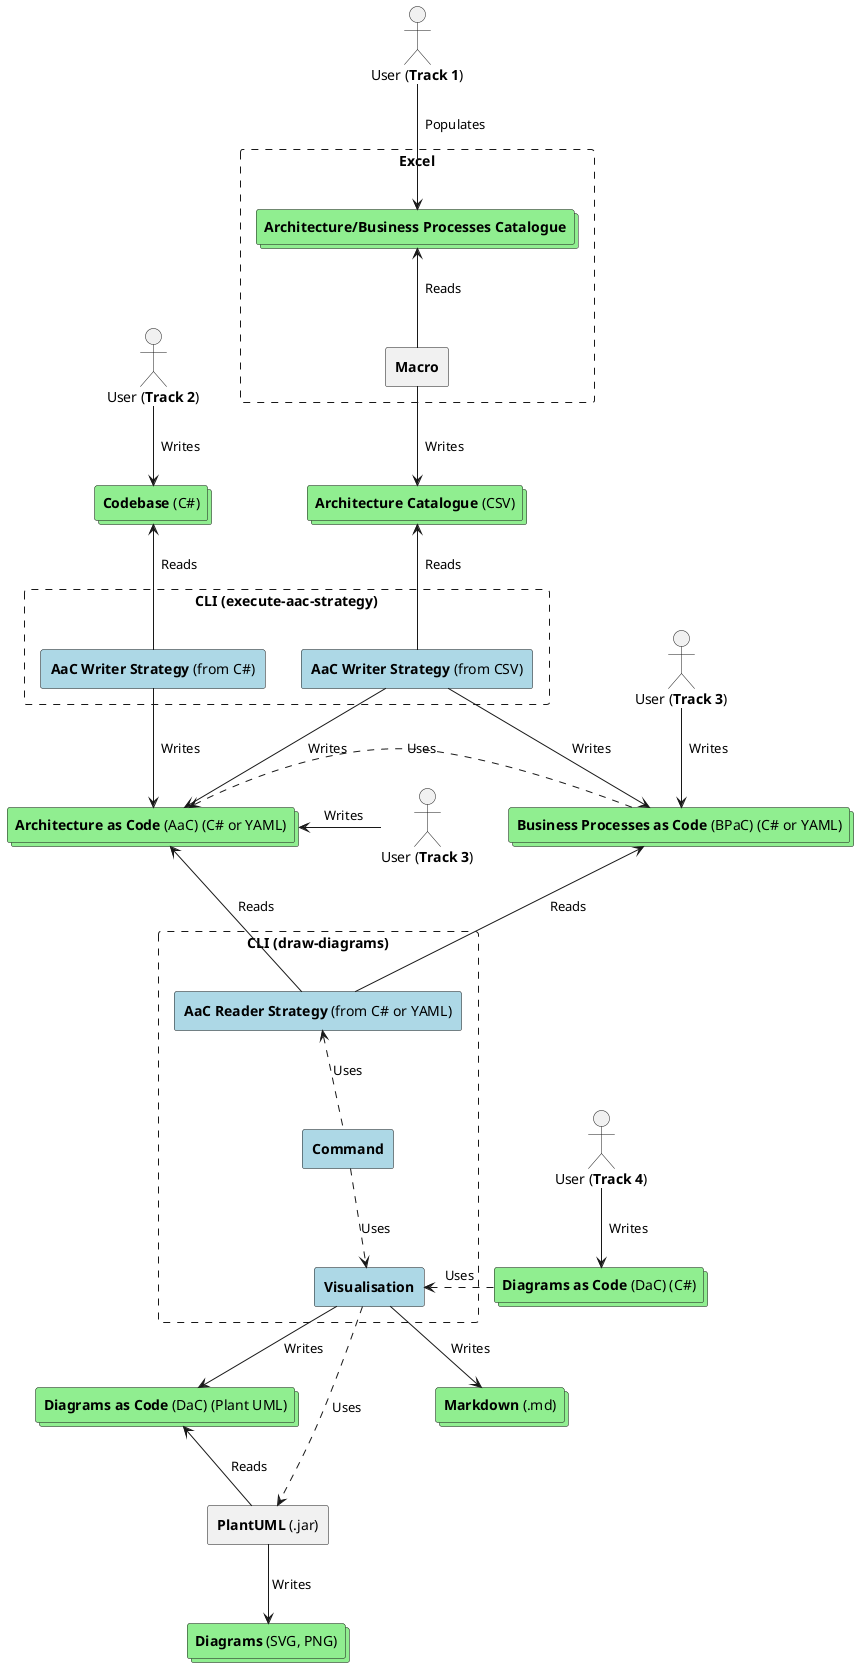 @startuml

<style>
collections {
    BackgroundColor lightgreen
}

rectangle {
    .c4interflow {
        BackgroundColor lightblue
    }
}
</style>
hide <<c4interflow>> stereotype

actor "User (**Track 1**)" as User1
rectangle "Excel" #line.dashed {
    collections  "**Architecture/Business Processes Catalogue**" as ArchitectureCatalogueExcel
    rectangle  "**Macro**" as MacroExcel
}
collections  "**Architecture Catalogue** (CSV)" as ArchitectureCatalogueCSV

actor "User (**Track 3**)" as User2

together {
    collections  "**Business Processes as Code** (BPaC) (C# or YAML)" as BusinessProcessesAsCode
    collections  "**Architecture as Code** (AaC) (C# or YAML)" as ArchitectureAsCode

    BusinessProcessesAsCode .left.> ArchitectureAsCode : Uses 
}

actor "User (**Track 3**)" as User4


actor "User (**Track 2**)" as User3
collections  "**Codebase** (C#)" as Codebase

rectangle "CLI (execute-aac-strategy)" #line.dashed {
    rectangle  "**AaC Writer Strategy** (from CSV)" <<c4interflow>> as AaCWriterStrategyCSV
    rectangle  "**AaC Writer Strategy** (from C#)" <<c4interflow>> as AaCWriterStrategyCSharp
}

rectangle "CLI (draw-diagrams)" #line.dashed {
    rectangle "**AaC Reader Strategy** (from C# or YAML)" <<c4interflow>> as AaCReaderStrategy
    rectangle "**Visualisation**" <<c4interflow>> as Visualisation 
    rectangle "**Command**" <<c4interflow>> as Command 
}

rectangle "**PlantUML** (.jar)" as PlantUMLJava
collections  "**Diagrams as Code** (DaC) (Plant UML)" as DiagramsAsCodePlantUML
collections  "**Diagrams** (SVG, PNG)" as Diagrams
collections  "**Markdown** (.md)" as Markdown

User1 -down-> ArchitectureCatalogueExcel: "  Populates"

MacroExcel -up-> ArchitectureCatalogueExcel : "  Reads"
MacroExcel -down-> ArchitectureCatalogueCSV : "  Writes"

AaCWriterStrategyCSV -up-> ArchitectureCatalogueCSV  : "  Reads"
AaCWriterStrategyCSV -down-> ArchitectureAsCode  : "  Writes"
AaCWriterStrategyCSV -down-> BusinessProcessesAsCode  : "  Writes"

User2 -left-> ArchitectureAsCode : "  Writes"

User4 -down-> BusinessProcessesAsCode : "  Writes"

User3 -down-> Codebase : "  Writes"

AaCWriterStrategyCSharp -up-> Codebase : "  Reads"
AaCWriterStrategyCSharp -down-> ArchitectureAsCode  : "  Writes"

AaCReaderStrategy -up-> ArchitectureAsCode : "  Reads"
AaCReaderStrategy -up-> BusinessProcessesAsCode  : "  Reads"
Command .down.> Visualisation : Uses
Command .up.> AaCReaderStrategy : Uses
Visualisation -down-> DiagramsAsCodePlantUML : " Writes"


Visualisation -down-> Markdown : "  Writes"
PlantUMLJava -up-> DiagramsAsCodePlantUML : "  Reads"
PlantUMLJava -down-> Diagrams : " Writes"

Visualisation ..> PlantUMLJava : Uses

actor "User (**Track 4**)" as User5
collections  "**Diagrams as Code** (DaC) (C#)" as DiagramsAsCodeCSharp
User5 --> DiagramsAsCodeCSharp : "  Writes"
DiagramsAsCodeCSharp .left.> Visualisation : Uses
@enduml